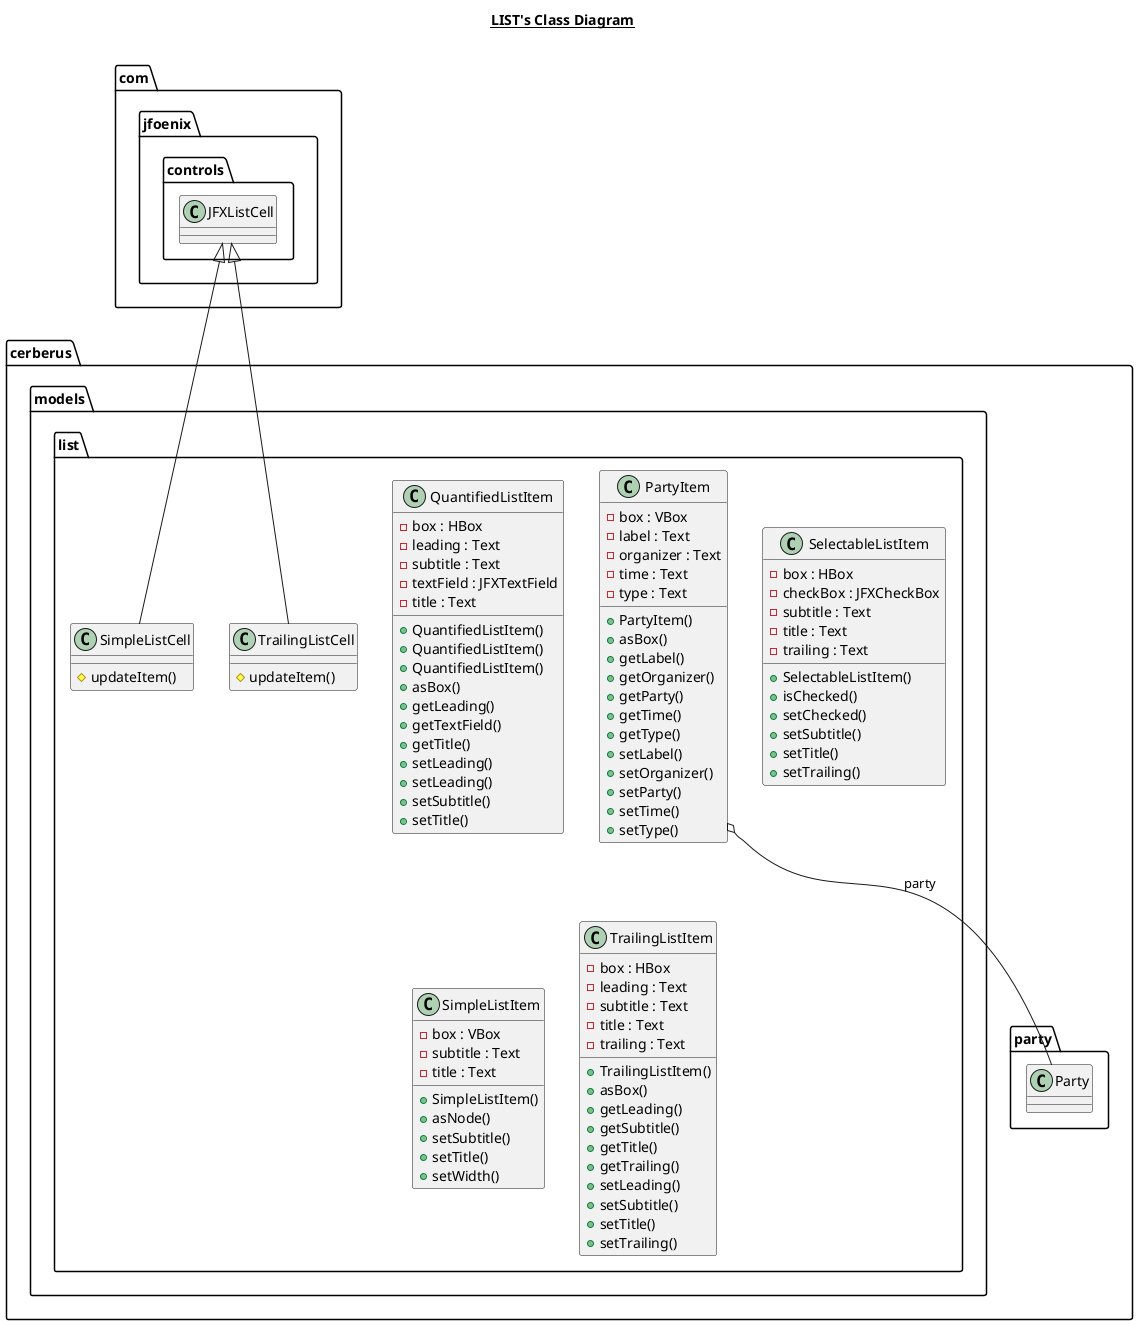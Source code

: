 @startuml

title __LIST's Class Diagram__\n

  namespace cerberus {
    namespace models.list {
      class cerberus.models.list.PartyItem {
          - box : VBox
          - label : Text
          - organizer : Text
          - time : Text
          - type : Text
          + PartyItem()
          + asBox()
          + getLabel()
          + getOrganizer()
          + getParty()
          + getTime()
          + getType()
          + setLabel()
          + setOrganizer()
          + setParty()
          + setTime()
          + setType()
      }
    }
  }
  

  namespace cerberus {
    namespace models.list {
      class cerberus.models.list.QuantifiedListItem {
          - box : HBox
          - leading : Text
          - subtitle : Text
          - textField : JFXTextField
          - title : Text
          + QuantifiedListItem()
          + QuantifiedListItem()
          + QuantifiedListItem()
          + asBox()
          + getLeading()
          + getTextField()
          + getTitle()
          + setLeading()
          + setLeading()
          + setSubtitle()
          + setTitle()
      }
    }
  }
  

  namespace cerberus {
    namespace models.list {
      class cerberus.models.list.SelectableListItem {
          - box : HBox
          - checkBox : JFXCheckBox
          - subtitle : Text
          - title : Text
          - trailing : Text
          + SelectableListItem()
          + isChecked()
          + setChecked()
          + setSubtitle()
          + setTitle()
          + setTrailing()
      }
    }
  }
  

  namespace cerberus {
    namespace models.list {
      class cerberus.models.list.SimpleListCell {
          # updateItem()
      }
    }
  }
  

  namespace cerberus {
    namespace models.list {
      class cerberus.models.list.SimpleListItem {
          - box : VBox
          - subtitle : Text
          - title : Text
          + SimpleListItem()
          + asNode()
          + setSubtitle()
          + setTitle()
          + setWidth()
      }
    }
  }
  

  namespace cerberus {
    namespace models.list {
      class cerberus.models.list.TrailingListCell {
          # updateItem()
      }
    }
  }
  

  namespace cerberus {
    namespace models.list {
      class cerberus.models.list.TrailingListItem {
          - box : HBox
          - leading : Text
          - subtitle : Text
          - title : Text
          - trailing : Text
          + TrailingListItem()
          + asBox()
          + getLeading()
          + getSubtitle()
          + getTitle()
          + getTrailing()
          + setLeading()
          + setSubtitle()
          + setTitle()
          + setTrailing()
      }
    }
  }
  

  cerberus.models.list.PartyItem o-- cerberus.party.Party : party
  cerberus.models.list.SimpleListCell -up-|> com.jfoenix.controls.JFXListCell
  cerberus.models.list.TrailingListCell -up-|> com.jfoenix.controls.JFXListCell

@enduml
